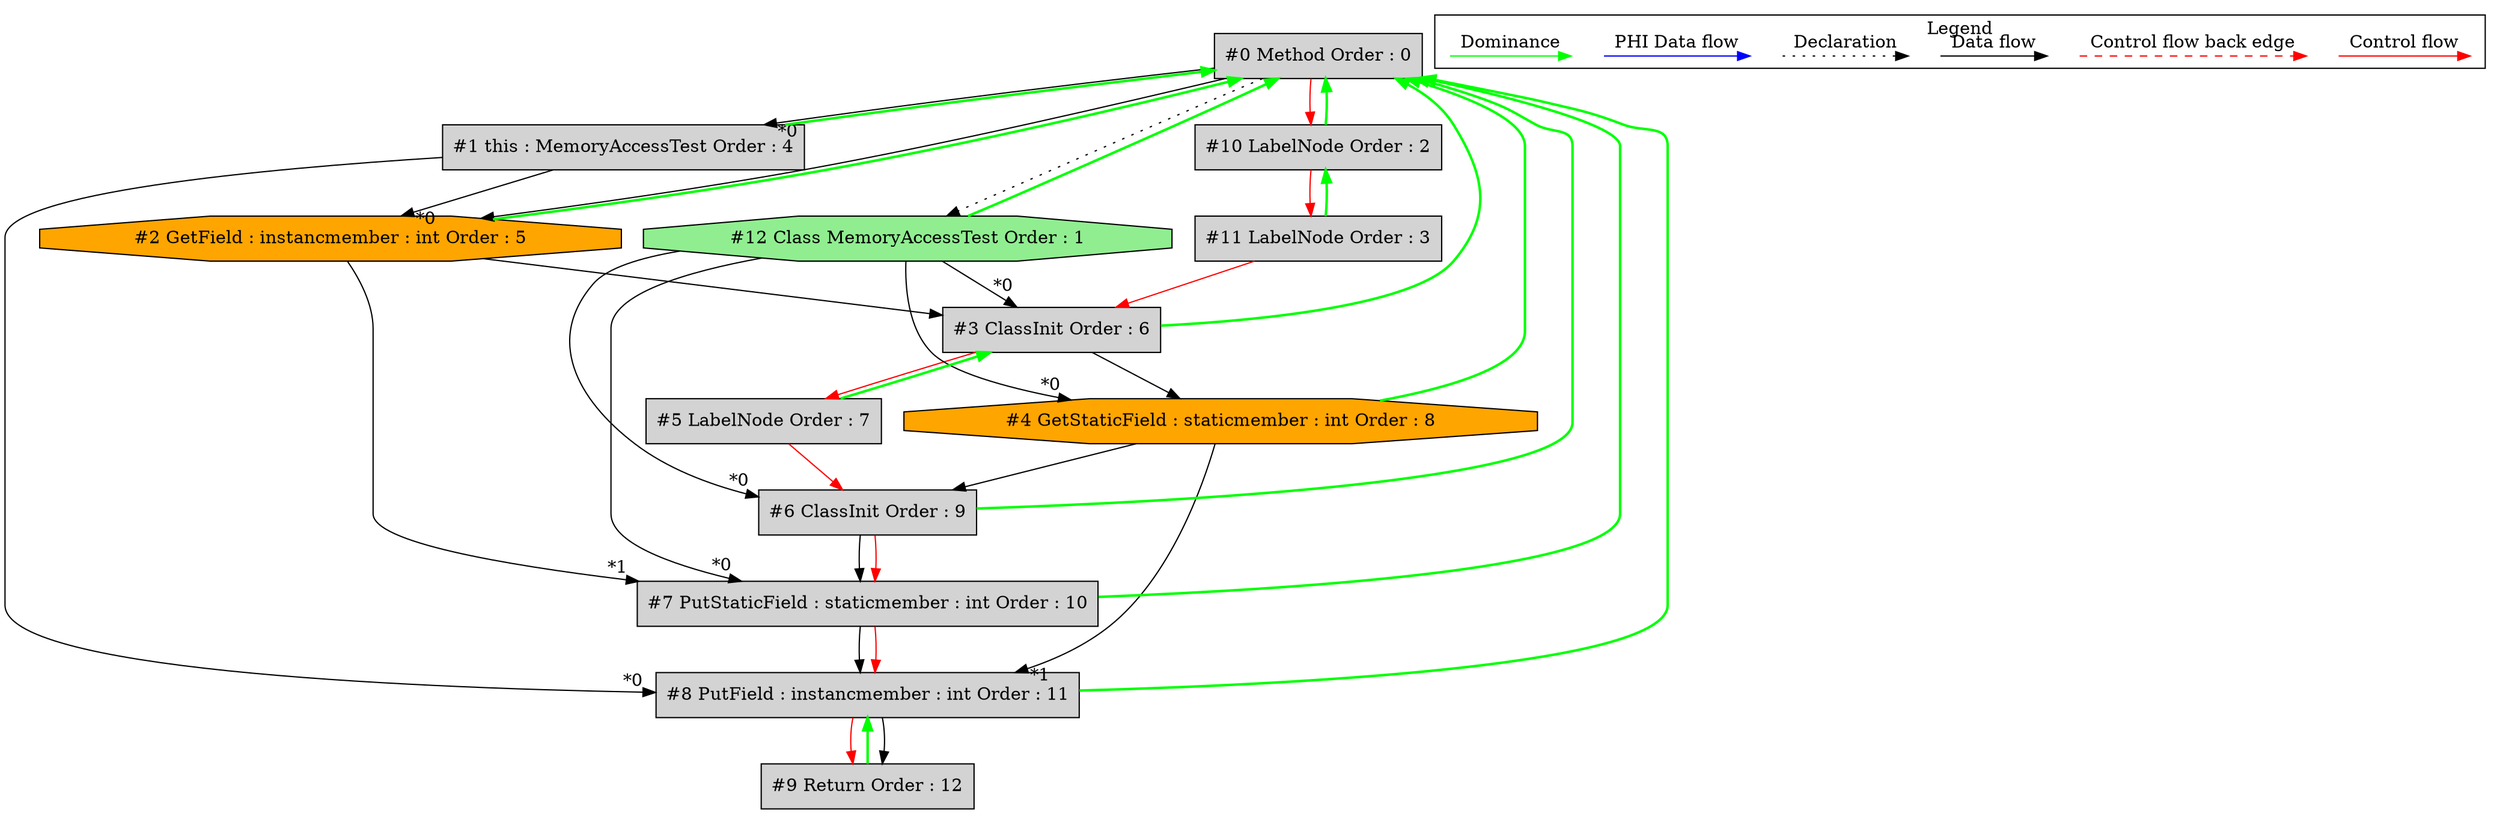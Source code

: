 digraph debugoutput {
 ordering="in";
 node0[label="#0 Method Order : 0",shape=box, fillcolor=lightgrey, style=filled];
 node1[label="#1 this : MemoryAccessTest Order : 4",shape=box, fillcolor=lightgrey, style=filled];
 node1 -> node0[dir="forward" color="green" penwidth="2"];
 node0 -> node1[headlabel="*0", labeldistance=2];
 node2[label="#2 GetField : instancmember : int Order : 5",shape=octagon, fillcolor=orange, style=filled];
 node2 -> node0[dir="forward" color="green" penwidth="2"];
 node1 -> node2[headlabel="*0", labeldistance=2];
 node0 -> node2;
 node3[label="#3 ClassInit Order : 6",shape=box, fillcolor=lightgrey, style=filled];
 node3 -> node0[dir="forward" color="green" penwidth="2"];
 node12 -> node3[headlabel="*0", labeldistance=2];
 node2 -> node3;
 node11 -> node3[labeldistance=2, color=red, fontcolor=red];
 node4[label="#4 GetStaticField : staticmember : int Order : 8",shape=octagon, fillcolor=orange, style=filled];
 node4 -> node0[dir="forward" color="green" penwidth="2"];
 node12 -> node4[headlabel="*0", labeldistance=2];
 node3 -> node4;
 node5[label="#5 LabelNode Order : 7",shape=box, fillcolor=lightgrey, style=filled];
 node5 -> node3[dir="forward" color="green" penwidth="2"];
 node3 -> node5[labeldistance=2, color=red, fontcolor=red];
 node6[label="#6 ClassInit Order : 9",shape=box, fillcolor=lightgrey, style=filled];
 node6 -> node0[dir="forward" color="green" penwidth="2"];
 node12 -> node6[headlabel="*0", labeldistance=2];
 node4 -> node6;
 node5 -> node6[labeldistance=2, color=red, fontcolor=red];
 node7[label="#7 PutStaticField : staticmember : int Order : 10",shape=box, fillcolor=lightgrey, style=filled];
 node7 -> node0[dir="forward" color="green" penwidth="2"];
 node12 -> node7[headlabel="*0", labeldistance=2];
 node2 -> node7[headlabel="*1", labeldistance=2];
 node6 -> node7;
 node6 -> node7[labeldistance=2, color=red, fontcolor=red];
 node8[label="#8 PutField : instancmember : int Order : 11",shape=box, fillcolor=lightgrey, style=filled];
 node8 -> node0[dir="forward" color="green" penwidth="2"];
 node1 -> node8[headlabel="*0", labeldistance=2];
 node4 -> node8[headlabel="*1", labeldistance=2];
 node7 -> node8;
 node7 -> node8[labeldistance=2, color=red, fontcolor=red];
 node9[label="#9 Return Order : 12",shape=box, fillcolor=lightgrey, style=filled];
 node9 -> node8[dir="forward" color="green" penwidth="2"];
 node8 -> node9[labeldistance=2, color=red, fontcolor=red];
 node8 -> node9;
 node10[label="#10 LabelNode Order : 2",shape=box, fillcolor=lightgrey, style=filled];
 node10 -> node0[dir="forward" color="green" penwidth="2"];
 node0 -> node10[labeldistance=2, color=red, fontcolor=red];
 node11[label="#11 LabelNode Order : 3",shape=box, fillcolor=lightgrey, style=filled];
 node11 -> node10[dir="forward" color="green" penwidth="2"];
 node10 -> node11[labeldistance=2, color=red, fontcolor=red];
 node12[label="#12 Class MemoryAccessTest Order : 1",shape=octagon, fillcolor=lightgreen, style=filled];
 node12 -> node0[dir="forward" color="green" penwidth="2"];
 node0 -> node12[style=dotted];
 subgraph cluster_000 {
  label = "Legend";
  node [shape=point]
  {
   rank=same;
   c0 [style = invis];
   c1 [style = invis];
   c2 [style = invis];
   c3 [style = invis];
   d0 [style = invis];
   d1 [style = invis];
   d2 [style = invis];
   d3 [style = invis];
   d4 [style = invis];
   d5 [style = invis];
   d6 [style = invis];
   d7 [style = invis];
  }
  c0 -> c1 [label="Control flow", style=solid, color=red]
  c2 -> c3 [label="Control flow back edge", style=dashed, color=red]
  d0 -> d1 [label="Data flow"]
  d2 -> d3 [label="Declaration", style=dotted]
  d4 -> d5 [label="PHI Data flow", color=blue]
  d6 -> d7 [label="Dominance", color=green]
 }

}
